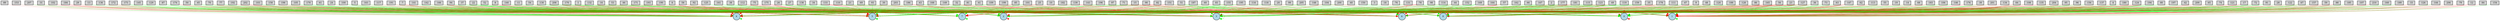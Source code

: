 digraph {
	node [fontsize=9 height=0.2 shape=circle width=0.2]
	-1 [fillcolor=lightgray shape=box style=filled]
	-2 [fillcolor=lightgray shape=box style=filled]
	-3 [fillcolor=lightgray shape=box style=filled]
	-4 [fillcolor=lightgray shape=box style=filled]
	-5 [fillcolor=lightgray shape=box style=filled]
	-6 [fillcolor=lightgray shape=box style=filled]
	-7 [fillcolor=lightgray shape=box style=filled]
	-8 [fillcolor=lightgray shape=box style=filled]
	-9 [fillcolor=lightgray shape=box style=filled]
	-10 [fillcolor=lightgray shape=box style=filled]
	-11 [fillcolor=lightgray shape=box style=filled]
	-12 [fillcolor=lightgray shape=box style=filled]
	-13 [fillcolor=lightgray shape=box style=filled]
	-14 [fillcolor=lightgray shape=box style=filled]
	-15 [fillcolor=lightgray shape=box style=filled]
	-16 [fillcolor=lightgray shape=box style=filled]
	-17 [fillcolor=lightgray shape=box style=filled]
	-18 [fillcolor=lightgray shape=box style=filled]
	-19 [fillcolor=lightgray shape=box style=filled]
	-20 [fillcolor=lightgray shape=box style=filled]
	-21 [fillcolor=lightgray shape=box style=filled]
	-22 [fillcolor=lightgray shape=box style=filled]
	-23 [fillcolor=lightgray shape=box style=filled]
	-24 [fillcolor=lightgray shape=box style=filled]
	-25 [fillcolor=lightgray shape=box style=filled]
	-26 [fillcolor=lightgray shape=box style=filled]
	-27 [fillcolor=lightgray shape=box style=filled]
	-28 [fillcolor=lightgray shape=box style=filled]
	-29 [fillcolor=lightgray shape=box style=filled]
	-30 [fillcolor=lightgray shape=box style=filled]
	-31 [fillcolor=lightgray shape=box style=filled]
	-32 [fillcolor=lightgray shape=box style=filled]
	-33 [fillcolor=lightgray shape=box style=filled]
	-34 [fillcolor=lightgray shape=box style=filled]
	-35 [fillcolor=lightgray shape=box style=filled]
	-36 [fillcolor=lightgray shape=box style=filled]
	-37 [fillcolor=lightgray shape=box style=filled]
	-38 [fillcolor=lightgray shape=box style=filled]
	-39 [fillcolor=lightgray shape=box style=filled]
	-40 [fillcolor=lightgray shape=box style=filled]
	-41 [fillcolor=lightgray shape=box style=filled]
	-42 [fillcolor=lightgray shape=box style=filled]
	-43 [fillcolor=lightgray shape=box style=filled]
	-44 [fillcolor=lightgray shape=box style=filled]
	-45 [fillcolor=lightgray shape=box style=filled]
	-46 [fillcolor=lightgray shape=box style=filled]
	-47 [fillcolor=lightgray shape=box style=filled]
	-48 [fillcolor=lightgray shape=box style=filled]
	-49 [fillcolor=lightgray shape=box style=filled]
	-50 [fillcolor=lightgray shape=box style=filled]
	-51 [fillcolor=lightgray shape=box style=filled]
	-52 [fillcolor=lightgray shape=box style=filled]
	-53 [fillcolor=lightgray shape=box style=filled]
	-54 [fillcolor=lightgray shape=box style=filled]
	-55 [fillcolor=lightgray shape=box style=filled]
	-56 [fillcolor=lightgray shape=box style=filled]
	-57 [fillcolor=lightgray shape=box style=filled]
	-58 [fillcolor=lightgray shape=box style=filled]
	-59 [fillcolor=lightgray shape=box style=filled]
	-60 [fillcolor=lightgray shape=box style=filled]
	-61 [fillcolor=lightgray shape=box style=filled]
	-62 [fillcolor=lightgray shape=box style=filled]
	-63 [fillcolor=lightgray shape=box style=filled]
	-64 [fillcolor=lightgray shape=box style=filled]
	-65 [fillcolor=lightgray shape=box style=filled]
	-66 [fillcolor=lightgray shape=box style=filled]
	-67 [fillcolor=lightgray shape=box style=filled]
	-68 [fillcolor=lightgray shape=box style=filled]
	-69 [fillcolor=lightgray shape=box style=filled]
	-70 [fillcolor=lightgray shape=box style=filled]
	-71 [fillcolor=lightgray shape=box style=filled]
	-72 [fillcolor=lightgray shape=box style=filled]
	-73 [fillcolor=lightgray shape=box style=filled]
	-74 [fillcolor=lightgray shape=box style=filled]
	-75 [fillcolor=lightgray shape=box style=filled]
	-76 [fillcolor=lightgray shape=box style=filled]
	-77 [fillcolor=lightgray shape=box style=filled]
	-78 [fillcolor=lightgray shape=box style=filled]
	-79 [fillcolor=lightgray shape=box style=filled]
	-80 [fillcolor=lightgray shape=box style=filled]
	-81 [fillcolor=lightgray shape=box style=filled]
	-82 [fillcolor=lightgray shape=box style=filled]
	-83 [fillcolor=lightgray shape=box style=filled]
	-84 [fillcolor=lightgray shape=box style=filled]
	-85 [fillcolor=lightgray shape=box style=filled]
	-86 [fillcolor=lightgray shape=box style=filled]
	-87 [fillcolor=lightgray shape=box style=filled]
	-88 [fillcolor=lightgray shape=box style=filled]
	-89 [fillcolor=lightgray shape=box style=filled]
	-90 [fillcolor=lightgray shape=box style=filled]
	-91 [fillcolor=lightgray shape=box style=filled]
	-92 [fillcolor=lightgray shape=box style=filled]
	-93 [fillcolor=lightgray shape=box style=filled]
	-94 [fillcolor=lightgray shape=box style=filled]
	-95 [fillcolor=lightgray shape=box style=filled]
	-96 [fillcolor=lightgray shape=box style=filled]
	-97 [fillcolor=lightgray shape=box style=filled]
	-98 [fillcolor=lightgray shape=box style=filled]
	-99 [fillcolor=lightgray shape=box style=filled]
	-100 [fillcolor=lightgray shape=box style=filled]
	-101 [fillcolor=lightgray shape=box style=filled]
	-102 [fillcolor=lightgray shape=box style=filled]
	-103 [fillcolor=lightgray shape=box style=filled]
	-104 [fillcolor=lightgray shape=box style=filled]
	-105 [fillcolor=lightgray shape=box style=filled]
	-106 [fillcolor=lightgray shape=box style=filled]
	-107 [fillcolor=lightgray shape=box style=filled]
	-108 [fillcolor=lightgray shape=box style=filled]
	-109 [fillcolor=lightgray shape=box style=filled]
	-110 [fillcolor=lightgray shape=box style=filled]
	-111 [fillcolor=lightgray shape=box style=filled]
	-112 [fillcolor=lightgray shape=box style=filled]
	-113 [fillcolor=lightgray shape=box style=filled]
	-114 [fillcolor=lightgray shape=box style=filled]
	-115 [fillcolor=lightgray shape=box style=filled]
	-116 [fillcolor=lightgray shape=box style=filled]
	-117 [fillcolor=lightgray shape=box style=filled]
	-118 [fillcolor=lightgray shape=box style=filled]
	-119 [fillcolor=lightgray shape=box style=filled]
	-120 [fillcolor=lightgray shape=box style=filled]
	-121 [fillcolor=lightgray shape=box style=filled]
	-122 [fillcolor=lightgray shape=box style=filled]
	-123 [fillcolor=lightgray shape=box style=filled]
	-124 [fillcolor=lightgray shape=box style=filled]
	-125 [fillcolor=lightgray shape=box style=filled]
	-126 [fillcolor=lightgray shape=box style=filled]
	-127 [fillcolor=lightgray shape=box style=filled]
	-128 [fillcolor=lightgray shape=box style=filled]
	-129 [fillcolor=lightgray shape=box style=filled]
	-130 [fillcolor=lightgray shape=box style=filled]
	-131 [fillcolor=lightgray shape=box style=filled]
	-132 [fillcolor=lightgray shape=box style=filled]
	-133 [fillcolor=lightgray shape=box style=filled]
	-134 [fillcolor=lightgray shape=box style=filled]
	-135 [fillcolor=lightgray shape=box style=filled]
	-136 [fillcolor=lightgray shape=box style=filled]
	-137 [fillcolor=lightgray shape=box style=filled]
	-138 [fillcolor=lightgray shape=box style=filled]
	-139 [fillcolor=lightgray shape=box style=filled]
	-140 [fillcolor=lightgray shape=box style=filled]
	-141 [fillcolor=lightgray shape=box style=filled]
	-142 [fillcolor=lightgray shape=box style=filled]
	-143 [fillcolor=lightgray shape=box style=filled]
	-144 [fillcolor=lightgray shape=box style=filled]
	-145 [fillcolor=lightgray shape=box style=filled]
	-146 [fillcolor=lightgray shape=box style=filled]
	-147 [fillcolor=lightgray shape=box style=filled]
	-148 [fillcolor=lightgray shape=box style=filled]
	-149 [fillcolor=lightgray shape=box style=filled]
	-150 [fillcolor=lightgray shape=box style=filled]
	-151 [fillcolor=lightgray shape=box style=filled]
	-152 [fillcolor=lightgray shape=box style=filled]
	-153 [fillcolor=lightgray shape=box style=filled]
	-154 [fillcolor=lightgray shape=box style=filled]
	-155 [fillcolor=lightgray shape=box style=filled]
	-156 [fillcolor=lightgray shape=box style=filled]
	-157 [fillcolor=lightgray shape=box style=filled]
	-158 [fillcolor=lightgray shape=box style=filled]
	-159 [fillcolor=lightgray shape=box style=filled]
	-160 [fillcolor=lightgray shape=box style=filled]
	-161 [fillcolor=lightgray shape=box style=filled]
	-162 [fillcolor=lightgray shape=box style=filled]
	-163 [fillcolor=lightgray shape=box style=filled]
	-164 [fillcolor=lightgray shape=box style=filled]
	-165 [fillcolor=lightgray shape=box style=filled]
	-166 [fillcolor=lightgray shape=box style=filled]
	-167 [fillcolor=lightgray shape=box style=filled]
	-168 [fillcolor=lightgray shape=box style=filled]
	-169 [fillcolor=lightgray shape=box style=filled]
	-170 [fillcolor=lightgray shape=box style=filled]
	-171 [fillcolor=lightgray shape=box style=filled]
	-172 [fillcolor=lightgray shape=box style=filled]
	-173 [fillcolor=lightgray shape=box style=filled]
	-174 [fillcolor=lightgray shape=box style=filled]
	-175 [fillcolor=lightgray shape=box style=filled]
	-176 [fillcolor=lightgray shape=box style=filled]
	-177 [fillcolor=lightgray shape=box style=filled]
	-178 [fillcolor=lightgray shape=box style=filled]
	-179 [fillcolor=lightgray shape=box style=filled]
	-180 [fillcolor=lightgray shape=box style=filled]
	-181 [fillcolor=lightgray shape=box style=filled]
	-182 [fillcolor=lightgray shape=box style=filled]
	-183 [fillcolor=lightgray shape=box style=filled]
	-184 [fillcolor=lightgray shape=box style=filled]
	-185 [fillcolor=lightgray shape=box style=filled]
	-186 [fillcolor=lightgray shape=box style=filled]
	-187 [fillcolor=lightgray shape=box style=filled]
	-188 [fillcolor=lightgray shape=box style=filled]
	-189 [fillcolor=lightgray shape=box style=filled]
	-190 [fillcolor=lightgray shape=box style=filled]
	-191 [fillcolor=lightgray shape=box style=filled]
	-192 [fillcolor=lightgray shape=box style=filled]
	-193 [fillcolor=lightgray shape=box style=filled]
	-194 [fillcolor=lightgray shape=box style=filled]
	-195 [fillcolor=lightgray shape=box style=filled]
	-196 [fillcolor=lightgray shape=box style=filled]
	-197 [fillcolor=lightgray shape=box style=filled]
	-198 [fillcolor=lightgray shape=box style=filled]
	-199 [fillcolor=lightgray shape=box style=filled]
	-200 [fillcolor=lightgray shape=box style=filled]
	-201 [fillcolor=lightgray shape=box style=filled]
	-202 [fillcolor=lightgray shape=box style=filled]
	-203 [fillcolor=lightgray shape=box style=filled]
	-204 [fillcolor=lightgray shape=box style=filled]
	-205 [fillcolor=lightgray shape=box style=filled]
	-206 [fillcolor=lightgray shape=box style=filled]
	-207 [fillcolor=lightgray shape=box style=filled]
	-208 [fillcolor=lightgray shape=box style=filled]
	-209 [fillcolor=lightgray shape=box style=filled]
	-210 [fillcolor=lightgray shape=box style=filled]
	0 [fillcolor=lightblue style=filled]
	1 [fillcolor=lightblue style=filled]
	2 [fillcolor=lightblue style=filled]
	3 [fillcolor=lightblue style=filled]
	4 [fillcolor=lightblue style=filled]
	5 [fillcolor=lightblue style=filled]
	6 [fillcolor=lightblue style=filled]
	7 [fillcolor=lightblue style=filled]
	8 [fillcolor=lightblue style=filled]
	-99 -> 0 [color=green penwidth=0.278985819206703 style=solid]
	-34 -> 4 [color=green penwidth=0.4643292452403578 style=solid]
	-108 -> 0 [color=red penwidth=0.40564834760394497 style=solid]
	-46 -> 7 [color=green penwidth=0.4326545624469439 style=solid]
	-104 -> 2 [color=green penwidth=0.24560309487419194 style=solid]
	-105 -> 4 [color=red penwidth=0.29286249558557087 style=solid]
	-195 -> 8 [color=green penwidth=0.2051513659221037 style=solid]
	-82 -> 8 [color=red penwidth=0.10945923235142499 style=solid]
	-112 -> 7 [color=red penwidth=0.23032975059614041 style=solid]
	-127 -> 6 [color=green penwidth=0.314564063186074 style=solid]
	-125 -> 6 [color=green penwidth=0.3786428789906606 style=solid]
	-92 -> 4 [color=red penwidth=0.3071099104318008 style=solid]
	2 -> 2 [color=red penwidth=0.19247608701598165 style=solid]
	-196 -> 2 [color=red penwidth=0.36704843660804776 style=solid]
	-20 -> 7 [color=red penwidth=0.3054941644154572 style=solid]
	-88 -> 6 [color=red penwidth=0.2728139776500632 style=solid]
	-120 -> 8 [color=green penwidth=0.3749551322089937 style=solid]
	-77 -> 4 [color=green penwidth=0.44341603330113044 style=solid]
	-52 -> 5 [color=red penwidth=0.17544461088559715 style=solid]
	-77 -> 7 [color=red penwidth=0.10700288471669192 style=solid]
	-64 -> 1 [color=red penwidth=0.5488990265337836 style=solid]
	-13 -> 7 [color=green penwidth=0.12351127027735032 style=solid]
	-121 -> 8 [color=red penwidth=0.4208876008560978 style=solid]
	-51 -> 8 [color=green penwidth=0.48937368347669297 style=solid]
	-142 -> 2 [color=green penwidth=0.4477467573504652 style=solid]
	-160 -> 7 [color=green penwidth=0.31097641313933444 style=solid]
	-151 -> 0 [color=green penwidth=0.23437954854423482 style=solid]
	-183 -> 8 [color=green penwidth=0.14360787578774536 style=solid]
	-37 -> 6 [color=green penwidth=0.4975762365780405 style=solid]
	-108 -> 2 [color=green penwidth=0.23943813892994012 style=solid]
	-107 -> 5 [color=red penwidth=0.23512183043028867 style=solid]
	-201 -> 3 [color=green penwidth=0.3846572277570439 style=solid]
	-191 -> 0 [color=red penwidth=0.3119401285118506 style=solid]
	-57 -> 8 [color=green penwidth=0.11419953938196017 style=solid]
	-62 -> 6 [color=green penwidth=0.19670487735231393 style=solid]
	-123 -> 3 [color=green penwidth=0.15857236278181414 style=solid]
	-188 -> 4 [color=green penwidth=0.37855257848827006 style=solid]
	-58 -> 0 [color=green penwidth=0.12085892683033178 style=solid]
	-159 -> 6 [color=green penwidth=0.3403717877270219 style=solid]
	-4 -> 0 [color=red penwidth=0.20187027267354546 style=solid]
	-164 -> 0 [color=green penwidth=0.34780189500819186 style=solid]
	-208 -> 1 [color=red penwidth=0.3126326849918653 style=solid]
	-54 -> 3 [color=green penwidth=0.16105405869631678 style=solid]
	-174 -> 5 [color=red penwidth=0.36420379496106714 style=solid]
	-31 -> 5 [color=red penwidth=0.14763717361188927 style=solid]
	-99 -> 2 [color=green penwidth=0.17273006485609654 style=solid]
	-185 -> 3 [color=green penwidth=0.3972999589381677 style=solid]
	-129 -> 4 [color=green penwidth=0.21126064198786149 style=solid]
	-209 -> 1 [color=red penwidth=0.440019513060549 style=solid]
	-57 -> 1 [color=green penwidth=0.30053869111856835 style=solid]
	-198 -> 0 [color=red penwidth=0.35559684755949705 style=solid]
	-192 -> 4 [color=green penwidth=0.23972085018011777 style=solid]
	-131 -> 1 [color=red penwidth=0.4398350229855248 style=solid]
	-204 -> 4 [color=red penwidth=0.5898020475359673 style=solid]
	-138 -> 5 [color=green penwidth=0.2485958822793843 style=solid]
	-203 -> 5 [color=green penwidth=0.1332555157885576 style=solid]
	-109 -> 3 [color=red penwidth=0.10116097953257552 style=solid]
	-43 -> 1 [color=green penwidth=0.3445754826742625 style=solid]
	-200 -> 4 [color=red penwidth=0.1393278362556518 style=solid]
	-139 -> 3 [color=red penwidth=0.25654748531908933 style=solid]
	-171 -> 5 [color=green penwidth=0.3173098023050981 style=solid]
	-206 -> 0 [color=green penwidth=0.11696958922070713 style=solid]
	-118 -> 7 [color=green penwidth=0.26151852577153556 style=solid]
	-34 -> 1 [color=green penwidth=0.24509743981994003 style=solid]
	-56 -> 7 [color=red penwidth=0.3289221397674431 style=solid]
	-107 -> 0 [color=green penwidth=0.35150619983392084 style=solid]
	-157 -> 4 [color=green penwidth=0.368817274014545 style=solid]
	-181 -> 0 [color=green penwidth=0.11579285059523017 style=solid]
	-36 -> 6 [color=red penwidth=0.27360087007336353 style=solid]
	-195 -> 0 [color=red penwidth=0.11769785458719972 style=solid]
	-96 -> 1 [color=green penwidth=0.19555188706951115 style=solid]
	-20 -> 3 [color=green penwidth=0.12848785932054568 style=solid]
	-113 -> 2 [color=green penwidth=0.11869735581883356 style=solid]
	-54 -> 7 [color=red penwidth=0.2776390687121182 style=solid]
	-174 -> 4 [color=green penwidth=0.3069860848170578 style=solid]
	-121 -> 1 [color=green penwidth=0.33640576458963617 style=solid]
	-94 -> 8 [color=green penwidth=0.6419223125397278 style=solid]
	-199 -> 6 [color=green penwidth=0.24743281886705865 style=solid]
	-47 -> 4 [color=green penwidth=0.3024585931620174 style=solid]
	-112 -> 6 [color=green penwidth=0.3295552794046409 style=solid]
	-21 -> 5 [color=red penwidth=0.30060757394041193 style=solid]
	-80 -> 3 [color=green penwidth=0.3744276207294468 style=solid]
	-12 -> 0 [color=red penwidth=0.3246467689399568 style=solid]
	-25 -> 5 [color=red penwidth=0.5682589213969615 style=solid]
	-50 -> 1 [color=red penwidth=0.14157351681990904 style=solid]
	-111 -> 0 [color=green penwidth=0.5460848371691875 style=solid]
	-105 -> 5 [color=red penwidth=0.145524416558955 style=solid]
	-49 -> 2 [color=red penwidth=0.24522108759823502 style=solid]
	-210 -> 0 [color=green penwidth=0.3298929918088208 style=solid]
	-41 -> 7 [color=green penwidth=0.4084461889367754 style=solid]
	-14 -> 2 [color=green penwidth=0.14814907963142526 style=solid]
	-173 -> 7 [color=green penwidth=0.13496614812637264 style=solid]
	-8 -> 5 [color=red penwidth=0.13144787852005438 style=solid]
	-59 -> 0 [color=green penwidth=0.3354508659458718 style=solid]
	-86 -> 0 [color=red penwidth=0.15903614738588123 style=solid]
	-169 -> 8 [color=green penwidth=0.40824505158196556 style=solid]
	-193 -> 5 [color=green penwidth=0.10724683858609661 style=solid]
	-98 -> 8 [color=red penwidth=0.26065196958887715 style=solid]
	3 -> 3 [color=green penwidth=0.6874696934702559 style=solid]
	-2 -> 8 [color=red penwidth=0.14931583124846098 style=solid]
	-151 -> 2 [color=red penwidth=0.139602322653238 style=solid]
	-6 -> 2 [color=red penwidth=0.18254939288111208 style=solid]
	-21 -> 6 [color=green penwidth=0.3439391302984237 style=solid]
	-60 -> 6 [color=green penwidth=0.21770563980563223 style=solid]
	-35 -> 2 [color=green penwidth=0.4104435298969139 style=solid]
	-51 -> 7 [color=green penwidth=0.2352277709007659 style=solid]
	-93 -> 8 [color=green penwidth=0.13216083623844357 style=solid]
	-186 -> 3 [color=red penwidth=0.6292487659997886 style=solid]
	-50 -> 2 [color=green penwidth=0.258196004146274 style=solid]
	-77 -> 5 [color=green penwidth=0.2298102395451917 style=solid]
	-164 -> 7 [color=green penwidth=0.10480471030833155 style=solid]
	-148 -> 1 [color=green penwidth=0.24585829360666894 style=solid]
	-87 -> 5 [color=green penwidth=0.2736752508622158 style=solid]
	-135 -> 8 [color=red penwidth=0.3627608244511029 style=solid]
	-38 -> 4 [color=green penwidth=0.2527643317152542 style=solid]
	-185 -> 1 [color=red penwidth=0.27750439619329226 style=solid]
	-68 -> 8 [color=red penwidth=0.17721552740763524 style=solid]
	-87 -> 0 [color=green penwidth=0.42762313481749215 style=solid]
	-190 -> 6 [color=red penwidth=0.3635161991683984 style=solid]
	-97 -> 6 [color=green penwidth=0.27498244324532384 style=solid]
	-187 -> 2 [color=green penwidth=0.2531467805802834 style=solid]
	-104 -> 3 [color=red penwidth=0.4963926278007581 style=solid]
	-204 -> 0 [color=green penwidth=0.29846975855362257 style=solid]
	-96 -> 2 [color=red penwidth=0.3999296918474857 style=solid]
	-146 -> 3 [color=green penwidth=0.5561423546576685 style=solid]
	-175 -> 5 [color=red penwidth=0.5980768785415616 style=solid]
	-186 -> 0 [color=red penwidth=0.2316206983794518 style=solid]
	-180 -> 0 [color=green penwidth=0.349658578475352 style=solid]
	-133 -> 1 [color=red penwidth=0.34556831339192545 style=solid]
	-21 -> 2 [color=red penwidth=0.1042884928063771 style=solid]
	-78 -> 7 [color=red penwidth=0.7355078599393928 style=solid]
	-55 -> 3 [color=green penwidth=0.18533915564870074 style=solid]
	-41 -> 6 [color=green penwidth=0.44941870401685646 style=solid]
	-165 -> 8 [color=red penwidth=0.2511920037520773 style=solid]
	-119 -> 3 [color=green penwidth=0.41143384373067227 style=solid]
	-23 -> 8 [color=green penwidth=0.29961961263426096 style=solid]
	-127 -> 7 [color=red penwidth=0.10243440442965288 style=solid]
	-178 -> 3 [color=red penwidth=0.218201737854038 style=solid]
	-40 -> 1 [color=green penwidth=0.1623950520548737 style=solid]
	-15 -> 5 [color=red penwidth=0.19401917901014448 style=solid]
	-65 -> 5 [color=red penwidth=0.13283201461281616 style=solid]
	-109 -> 2 [color=green penwidth=0.18505488115271768 style=solid]
	-6 -> 8 [color=red penwidth=0.20972538267063282 style=solid]
	-81 -> 3 [color=green penwidth=0.11467244469530095 style=solid]
	-122 -> 8 [color=red penwidth=0.20718356882031058 style=solid]
	-36 -> 7 [color=red penwidth=0.12532972335740092 style=solid]
	-123 -> 5 [color=red penwidth=0.2253579680116033 style=solid]
	-53 -> 4 [color=red penwidth=0.14499240636626365 style=solid]
	-196 -> 3 [color=green penwidth=0.20647311231295346 style=solid]
	-42 -> 0 [color=green penwidth=0.34406037166953884 style=solid]
	-78 -> 6 [color=red penwidth=0.16147914542651076 style=solid]
	-109 -> 8 [color=red penwidth=0.17221352637932758 style=solid]
	-49 -> 0 [color=green penwidth=0.15845743986067573 style=solid]
	-92 -> 1 [color=green penwidth=0.2368709650844215 style=solid]
	-32 -> 8 [color=green penwidth=0.11379301567863319 style=solid]
	-59 -> 4 [color=red penwidth=0.3781054965466125 style=solid]
	-182 -> 1 [color=red penwidth=0.15681389322147268 style=solid]
	-38 -> 2 [color=red penwidth=0.1145485663750293 style=solid]
	-15 -> 4 [color=green penwidth=0.269124755901354 style=solid]
	-142 -> 8 [color=red penwidth=0.19103859109562876 style=solid]
	-47 -> 6 [color=green penwidth=0.23326264641419595 style=solid]
	-110 -> 2 [color=green penwidth=0.4095864858264707 style=solid]
	-85 -> 2 [color=red penwidth=0.27432265016724744 style=solid]
	-75 -> 3 [color=red penwidth=0.2413922182234685 style=solid]
	-138 -> 8 [color=green penwidth=0.26425181975091494 style=solid]
	-127 -> 3 [color=red penwidth=0.6526035399883919 style=solid]
	-149 -> 3 [color=green penwidth=0.22396300724518586 style=solid]
	-42 -> 8 [color=green penwidth=0.12395142855083997 style=solid]
	-166 -> 7 [color=red penwidth=0.5218322428602984 style=solid]
	-72 -> 0 [color=green penwidth=0.3464486787830672 style=solid]
	-58 -> 7 [color=green penwidth=0.16082032204522645 style=solid]
	-124 -> 7 [color=red penwidth=0.34892337549858793 style=solid]
	-113 -> 1 [color=red penwidth=0.32641764619417457 style=solid]
	-84 -> 1 [color=red penwidth=0.15284206033871944 style=solid]
	-65 -> 8 [color=green penwidth=0.11335283139487146 style=solid]
	-141 -> 3 [color=green penwidth=0.2866812087463728 style=solid]
	-194 -> 8 [color=green penwidth=0.460868604466131 style=solid]
	-193 -> 7 [color=green penwidth=0.18117275339313532 style=solid]
	-172 -> 0 [color=green penwidth=0.34244171649558086 style=solid]
	-161 -> 7 [color=green penwidth=0.23560273966685766 style=solid]
	-37 -> 4 [color=red penwidth=0.17028139359453426 style=solid]
	-93 -> 5 [color=green penwidth=0.5100711098133083 style=solid]
	-68 -> 5 [color=green penwidth=0.25608620773831753 style=solid]
	-168 -> 4 [color=green penwidth=0.35983491145399227 style=solid]
	-144 -> 0 [color=green penwidth=0.5365044803440722 style=solid]
	-108 -> 6 [color=red penwidth=0.458354230798519 style=solid]
	-127 -> 5 [color=red penwidth=0.40034056870284995 style=solid]
	-169 -> 3 [color=green penwidth=0.6017649909774923 style=solid]
	-147 -> 6 [color=red penwidth=0.5293739484064593 style=solid]
	-130 -> 0 [color=red penwidth=0.5017074324260254 style=solid]
	-74 -> 7 [color=red penwidth=0.14208329780678502 style=solid]
	-99 -> 6 [color=green penwidth=0.4826172628012245 style=solid]
	-194 -> 0 [color=red penwidth=0.34996875298173774 style=solid]
	-16 -> 5 [color=red penwidth=0.13168614359194447 style=solid]
	-158 -> 5 [color=red penwidth=0.4781768264044698 style=solid]
	-73 -> 3 [color=red penwidth=0.17518490311021795 style=solid]
	-112 -> 2 [color=red penwidth=0.3861810505776143 style=solid]
	-110 -> 6 [color=green penwidth=0.1636886124014631 style=solid]
	4 -> 4 [color=green penwidth=0.17864539603448704 style=solid]
	-177 -> 2 [color=green penwidth=0.49735594774885206 style=solid]
	-172 -> 4 [color=green penwidth=0.13007359210919886 style=solid]
	-31 -> 6 [color=red penwidth=0.11504417449490913 style=solid]
	-49 -> 8 [color=red penwidth=0.37784306146077107 style=solid]
	-9 -> 4 [color=green penwidth=0.15388679015700346 style=solid]
	-137 -> 8 [color=green penwidth=0.16919236886190014 style=solid]
	-67 -> 1 [color=green penwidth=0.4435802160727931 style=solid]
	-37 -> 5 [color=green penwidth=0.28189016822777135 style=solid]
	-8 -> 8 [color=red penwidth=0.26750877190466055 style=solid]
	-193 -> 6 [color=red penwidth=0.197263167411337 style=solid]
	-170 -> 7 [color=green penwidth=0.1374760465099285 style=solid]
	-86 -> 7 [color=green penwidth=0.1793295643024458 style=solid]
	-87 -> 7 [color=green penwidth=0.10419503229661423 style=solid]
	-70 -> 3 [color=red penwidth=0.39411159979365096 style=solid]
	-2 -> 2 [color=green penwidth=0.1394859725569747 style=solid]
	-26 -> 2 [color=red penwidth=0.19997046240893668 style=solid]
	-203 -> 3 [color=green penwidth=0.2096509414537419 style=solid]
	-167 -> 8 [color=green penwidth=0.26271286575044406 style=solid]
	-5 -> 6 [color=red penwidth=0.21306664295132907 style=solid]
	-158 -> 7 [color=green penwidth=0.2542579451646342 style=solid]
	-199 -> 1 [color=red penwidth=0.15820977470203185 style=solid]
	-180 -> 2 [color=green penwidth=0.18019513803318332 style=solid]
	-94 -> 4 [color=green penwidth=0.253107025336315 style=solid]
	-205 -> 3 [color=green penwidth=0.5390781427664076 style=solid]
	-163 -> 2 [color=green penwidth=0.13284037915639915 style=solid]
	-71 -> 4 [color=green penwidth=0.25453856202701053 style=solid]
	-11 -> 5 [color=green penwidth=0.16113447954486543 style=solid]
	-151 -> 8 [color=red penwidth=0.32274459768542096 style=solid]
	-108 -> 3 [color=green penwidth=0.2630668872300898 style=solid]
	-198 -> 2 [color=green penwidth=0.2841894449073966 style=solid]
	-177 -> 3 [color=red penwidth=0.3532590136757784 style=solid]
	-114 -> 5 [color=red penwidth=0.2611234356184041 style=solid]
	-1 -> 2 [color=green penwidth=0.2991167018283437 style=solid]
	-169 -> 6 [color=green penwidth=0.20739765307190877 style=solid]
	-178 -> 6 [color=red penwidth=0.4228911006762782 style=solid]
	-156 -> 2 [color=green penwidth=0.38183974183538216 style=solid]
	-116 -> 0 [color=green penwidth=0.3483211581059651 style=solid]
	-25 -> 0 [color=red penwidth=0.11136966928388067 style=solid]
	-49 -> 3 [color=green penwidth=0.4635430506248467 style=solid]
	-148 -> 8 [color=green penwidth=0.29141932813205307 style=solid]
	-16 -> 0 [color=green penwidth=0.15040481538701855 style=solid]
	-193 -> 8 [color=red penwidth=0.19336463577989854 style=solid]
	-8 -> 4 [color=red penwidth=0.2748544212478968 style=solid]
	-127 -> 1 [color=green penwidth=0.1898268803278979 style=solid]
	-15 -> 8 [color=green penwidth=0.20482378004606822 style=solid]
	-33 -> 1 [color=green penwidth=0.20934678472556678 style=solid]
	-158 -> 0 [color=green penwidth=0.2139890884304866 style=solid]
	-136 -> 4 [color=green penwidth=0.12781688625586093 style=solid]
	-71 -> 0 [color=red penwidth=0.5126214980024604 style=solid]
	-131 -> 3 [color=green penwidth=0.3946786579583509 style=solid]
	-82 -> 5 [color=red penwidth=0.2762932174451062 style=solid]
	-23 -> 7 [color=green penwidth=0.22705418327810808 style=solid]
	-35 -> 5 [color=green penwidth=0.17943340968302274 style=solid]
	-196 -> 8 [color=green penwidth=0.11146216969832232 style=solid]
	-62 -> 5 [color=green penwidth=0.24378942607977358 style=solid]
	-103 -> 7 [color=green penwidth=0.6460883216301009 style=solid]
	1 -> 1 [color=green penwidth=0.20763550828916044 style=solid]
	-185 -> 0 [color=red penwidth=0.18526050100807345 style=solid]
	-23 -> 0 [color=green penwidth=0.24210997284538308 style=solid]
	-72 -> 3 [color=green penwidth=0.16941758686505548 style=solid]
	-174 -> 0 [color=red penwidth=0.2545289746956728 style=solid]
	-170 -> 2 [color=green penwidth=0.30998100793558897 style=solid]
	-100 -> 6 [color=green penwidth=0.18909270768470066 style=solid]
	-166 -> 2 [color=red penwidth=0.30415704776766384 style=solid]
	-187 -> 6 [color=green penwidth=0.13267901875507743 style=solid]
	-91 -> 1 [color=green penwidth=0.14641969059095708 style=solid]
	-36 -> 3 [color=red penwidth=0.1426061123953984 style=solid]
	-155 -> 4 [color=green penwidth=0.4601775898176278 style=solid]
	-80 -> 0 [color=red penwidth=0.11194737161844377 style=solid]
	-181 -> 7 [color=red penwidth=0.23653672276593707 style=solid]
	-86 -> 8 [color=green penwidth=0.17208779168034782 style=solid]
	-32 -> 4 [color=red penwidth=0.12132958824154493 style=solid]
	-141 -> 8 [color=green penwidth=0.30977839572337884 style=solid]
	-8 -> 0 [color=red penwidth=0.22324080075644973 style=solid]
	-140 -> 2 [color=green penwidth=0.3864181262121247 style=solid]
	-99 -> 7 [color=red penwidth=0.41422403086856874 style=solid]
	-10 -> 2 [color=red penwidth=0.1517726130956031 style=solid]
	-66 -> 4 [color=red penwidth=0.4792570925557412 style=solid]
	-194 -> 1 [color=red penwidth=0.2171893060060503 style=solid]
	-3 -> 4 [color=green penwidth=0.19335286509926256 style=solid]
	-120 -> 0 [color=green penwidth=0.26137093414398926 style=solid]
	-91 -> 8 [color=green penwidth=0.3072149409018573 style=solid]
	-184 -> 0 [color=red penwidth=0.133231622444276 style=solid]
	-42 -> 3 [color=green penwidth=0.19463794104374454 style=solid]
	-104 -> 4 [color=red penwidth=0.19709289128102694 style=solid]
	-54 -> 4 [color=green penwidth=0.38408600431301343 style=solid]
	-73 -> 7 [color=green penwidth=0.10763773047900178 style=solid]
	-36 -> 1 [color=red penwidth=0.23438699401204707 style=solid]
	-92 -> 2 [color=red penwidth=0.2052110289512357 style=solid]
	-182 -> 4 [color=red penwidth=0.13199883086724987 style=solid]
	-22 -> 5 [color=green penwidth=0.11409860316918774 style=solid]
	-39 -> 7 [color=red penwidth=0.3100379866180305 style=solid]
	-4 -> 6 [color=green penwidth=0.20706892868188687 style=solid]
	-123 -> 6 [color=red penwidth=0.3036177612018203 style=solid]
	-199 -> 2 [color=green penwidth=0.2940978302123173 style=solid]
	-85 -> 7 [color=red penwidth=0.49065695035261025 style=solid]
	-15 -> 3 [color=red penwidth=0.1123591008557493 style=solid]
	-27 -> 8 [color=red penwidth=0.3694866556479339 style=solid]
	-192 -> 1 [color=green penwidth=0.30743671375910925 style=solid]
	-146 -> 0 [color=red penwidth=0.4087665910441842 style=solid]
	-22 -> 6 [color=red penwidth=0.10851263630628359 style=solid]
	-156 -> 1 [color=red penwidth=0.2976793665474011 style=solid]
	-200 -> 2 [color=green penwidth=0.1506089678985875 style=solid]
	-41 -> 2 [color=green penwidth=0.2980994455727549 style=solid]
	-181 -> 5 [color=green penwidth=0.34055609025969535 style=solid]
	-85 -> 4 [color=green penwidth=0.19842171203575215 style=solid]
	-85 -> 8 [color=green penwidth=0.203726365145999 style=solid]
	-34 -> 2 [color=green penwidth=0.16045358254533576 style=solid]
	-152 -> 8 [color=red penwidth=0.1183479961174337 style=solid]
	-123 -> 8 [color=green penwidth=0.23835120795173886 style=solid]
	-178 -> 2 [color=red penwidth=0.21278332443526754 style=solid]
	-208 -> 6 [color=red penwidth=0.23777028450569437 style=solid]
	-180 -> 8 [color=green penwidth=0.2575855608960621 style=solid]
	-37 -> 8 [color=green penwidth=0.3748210157690508 style=solid]
	-134 -> 6 [color=red penwidth=0.20164599091548402 style=solid]
	-55 -> 6 [color=green penwidth=0.2261244167161492 style=solid]
	-110 -> 0 [color=red penwidth=0.2745451949515376 style=solid]
	-90 -> 5 [color=red penwidth=0.241670646558059 style=solid]
	-83 -> 3 [color=green penwidth=0.17113891859229793 style=solid]
	-177 -> 5 [color=green penwidth=0.29211742004164587 style=solid]
	-5 -> 4 [color=green penwidth=0.29889018934586775 style=solid]
	-75 -> 4 [color=red penwidth=0.3367694920171209 style=solid]
	-188 -> 6 [color=green penwidth=0.19970530117102248 style=solid]
	-33 -> 3 [color=red penwidth=0.4379219345838352 style=solid]
	-207 -> 4 [color=green penwidth=0.28228098300476556 style=solid]
	-32 -> 0 [color=red penwidth=0.35936797892803884 style=solid]
	-128 -> 1 [color=red penwidth=0.1366856558447082 style=solid]
	-46 -> 3 [color=red penwidth=0.23225059395503644 style=solid]
	-57 -> 2 [color=red penwidth=0.41362645616426796 style=solid]
	-139 -> 6 [color=red penwidth=0.1521361685016519 style=solid]
	-21 -> 8 [color=green penwidth=0.4232262859501025 style=solid]
	-80 -> 7 [color=green penwidth=0.2977930949874398 style=solid]
	-133 -> 6 [color=green penwidth=0.17121119205442892 style=solid]
	-138 -> 3 [color=green penwidth=0.2810892889780977 style=solid]
	-197 -> 2 [color=green penwidth=0.19825173885867914 style=solid]
	-19 -> 2 [color=red penwidth=0.14852018431878053 style=solid]
	-108 -> 1 [color=green penwidth=0.2978291485572605 style=solid]
	-52 -> 8 [color=red penwidth=0.16250483968240487 style=solid]
	-102 -> 4 [color=red penwidth=0.20435500347543892 style=solid]
	-194 -> 3 [color=red penwidth=0.5893155573962423 style=solid]
	-143 -> 3 [color=red penwidth=0.10772142712873306 style=solid]
	-100 -> 4 [color=green penwidth=0.5314084030198996 style=solid]
	-67 -> 4 [color=red penwidth=0.2973197449111626 style=solid]
	-80 -> 6 [color=green penwidth=0.264676751611167 style=solid]
	-9 -> 6 [color=green penwidth=0.12234040190436216 style=solid]
	-19 -> 0 [color=green penwidth=0.21223519907255875 style=solid]
	-68 -> 3 [color=red penwidth=0.2622952702903645 style=solid]
	-133 -> 7 [color=red penwidth=0.48452463600183515 style=solid]
	-159 -> 8 [color=green penwidth=0.49454583076892655 style=solid]
	-206 -> 8 [color=red penwidth=0.10274901325360287 style=solid]
	-197 -> 1 [color=red penwidth=0.3181040675383547 style=solid]
	5 -> 5 [color=green penwidth=0.41821465797204826 style=solid]
	-161 -> 8 [color=green penwidth=0.11384079868781767 style=solid]
	-190 -> 7 [color=green penwidth=0.4608054704868133 style=solid]
	-140 -> 5 [color=green penwidth=0.24532635586231186 style=solid]
	-79 -> 1 [color=green penwidth=0.19579522036804364 style=solid]
	-147 -> 2 [color=green penwidth=0.25532944871038704 style=solid]
	-3 -> 3 [color=green penwidth=0.2803889575118266 style=solid]
	-172 -> 5 [color=green penwidth=0.18024039472918546 style=solid]
	-93 -> 4 [color=red penwidth=0.18624347655094253 style=solid]
	-7 -> 5 [color=red penwidth=0.5336537164091684 style=solid]
	-115 -> 5 [color=green penwidth=0.2716555122931823 style=solid]
	-43 -> 4 [color=red penwidth=0.22036730822434214 style=solid]
	-5 -> 3 [color=green penwidth=0.2080440947059165 style=solid]
	-196 -> 0 [color=green penwidth=0.27059795763735667 style=solid]
	-109 -> 1 [color=green penwidth=0.2268306011885191 style=solid]
	-157 -> 0 [color=red penwidth=0.1800512185834288 style=solid]
	-180 -> 7 [color=green penwidth=0.1708054525764417 style=solid]
	-84 -> 0 [color=red penwidth=0.2152492417581338 style=solid]
	-29 -> 4 [color=red penwidth=0.1906647062525686 style=solid]
	-131 -> 6 [color=red penwidth=0.40956407437637343 style=solid]
	-166 -> 3 [color=green penwidth=0.2008243303068042 style=solid]
	-60 -> 5 [color=green penwidth=0.35504474964442945 style=solid]
	-124 -> 2 [color=green penwidth=0.10756781997210917 style=solid]
	-155 -> 6 [color=red penwidth=0.17261957378261839 style=solid]
	-4 -> 1 [color=green penwidth=0.19540352735589553 style=solid]
	-67 -> 0 [color=green penwidth=0.7563968394845595 style=solid]
	-141 -> 5 [color=green penwidth=0.23903635775193452 style=solid]
	-139 -> 7 [color=red penwidth=0.2871949994909837 style=solid]
	-189 -> 0 [color=green penwidth=0.40597506217639123 style=solid]
	-11 -> 7 [color=green penwidth=0.1700925219076153 style=solid]
	-1 -> 5 [color=green penwidth=0.4744893451701877 style=solid]
	-55 -> 2 [color=red penwidth=0.1766517988794405 style=solid]
	-114 -> 8 [color=green penwidth=0.2751787795803044 style=solid]
	-182 -> 7 [color=red penwidth=0.2886494375404691 style=solid]
	-47 -> 8 [color=green penwidth=0.24781921106665708 style=solid]
	-24 -> 2 [color=green penwidth=0.4709851253174564 style=solid]
	-85 -> 3 [color=red penwidth=0.15483377679079402 style=solid]
	-26 -> 7 [color=green penwidth=0.19504044413587496 style=solid]
	-116 -> 4 [color=green penwidth=0.15701783137871794 style=solid]
	-53 -> 3 [color=green penwidth=0.19684912634601862 style=solid]
	-176 -> 1 [color=red penwidth=0.29917071491912883 style=solid]
	-43 -> 8 [color=green penwidth=0.25978988537551895 style=solid]
	-147 -> 1 [color=green penwidth=0.10960044587249929 style=solid]
	-160 -> 0 [color=green penwidth=0.25071430819319096 style=solid]
	-138 -> 2 [color=green penwidth=0.17125353065427384 style=solid]
	-16 -> 3 [color=green penwidth=0.5391417614506981 style=solid]
	-22 -> 0 [color=green penwidth=0.33597975064703434 style=solid]
	-148 -> 2 [color=green penwidth=0.12671140396339695 style=solid]
	-27 -> 5 [color=green penwidth=0.10210522835076155 style=solid]
	-205 -> 2 [color=green penwidth=0.1326979647905345 style=solid]
	-141 -> 7 [color=red penwidth=0.10080290245167758 style=solid]
	-95 -> 5 [color=green penwidth=0.3648216064748735 style=solid]
	-116 -> 7 [color=red penwidth=0.2612212581348602 style=solid]
	-6 -> 4 [color=green penwidth=0.1267301573139388 style=solid]
	-123 -> 2 [color=green penwidth=0.6816396837000213 style=solid]
	-32 -> 3 [color=red penwidth=0.17767849654531567 style=solid]
	-83 -> 8 [color=red penwidth=0.18360417109926674 style=solid]
	-173 -> 4 [color=green penwidth=0.44634016944441224 style=solid]
	-139 -> 5 [color=green penwidth=0.3943601577143201 style=solid]
	-87 -> 4 [color=green penwidth=0.18831375851994814 style=solid]
	-157 -> 1 [color=green penwidth=0.1670112637884733 style=solid]
	-195 -> 5 [color=green penwidth=0.5128637410159793 style=solid]
	-208 -> 7 [color=green penwidth=0.4852846384498698 style=solid]
	-38 -> 7 [color=green penwidth=0.11675385966130064 style=solid]
	-105 -> 1 [color=green penwidth=0.32317365661258635 style=solid]
	-178 -> 0 [color=green penwidth=0.16855891173442955 style=solid]
	-36 -> 5 [color=red penwidth=0.2094150109432953 style=solid]
	-183 -> 7 [color=red penwidth=0.2541547042886726 style=solid]
	-16 -> 7 [color=green penwidth=0.2420673031191524 style=solid]
	-103 -> 5 [color=green penwidth=0.14269567713282177 style=solid]
	-131 -> 4 [color=green penwidth=0.31844752408336396 style=solid]
	-97 -> 2 [color=green penwidth=0.27377857058980715 style=solid]
	-59 -> 1 [color=red penwidth=0.19084466536794867 style=solid]
	-196 -> 6 [color=red penwidth=0.3841209411255777 style=solid]
	-60 -> 1 [color=green penwidth=0.3110838336546554 style=solid]
	-166 -> 6 [color=red penwidth=0.3878723865920235 style=solid]
	-179 -> 5 [color=green penwidth=0.1975900250152421 style=solid]
	-40 -> 3 [color=green penwidth=0.11288434109125947 style=solid]
	-196 -> 7 [color=red penwidth=0.1616439689363343 style=solid]
	-7 -> 3 [color=green penwidth=0.20658086833212833 style=solid]
	-136 -> 7 [color=red penwidth=0.18979451557034324 style=solid]
	-205 -> 7 [color=red penwidth=0.2521328295735402 style=solid]
	-83 -> 6 [color=red penwidth=0.38842409965906877 style=solid]
	-87 -> 2 [color=green penwidth=0.10987762234742159 style=solid]
	-38 -> 6 [color=green penwidth=0.41389367283520473 style=solid]
	-72 -> 1 [color=green penwidth=0.13280872730495008 style=solid]
	-48 -> 6 [color=green penwidth=0.4415908525774036 style=solid]
	-147 -> 3 [color=red penwidth=0.16244220850056268 style=solid]
	-201 -> 1 [color=red penwidth=0.5124221091918273 style=solid]
	-49 -> 1 [color=green penwidth=0.19925345628404326 style=solid]
	-150 -> 0 [color=green penwidth=0.2309192157647821 style=solid]
	-101 -> 0 [color=red penwidth=0.15914011657273786 style=solid]
	-154 -> 0 [color=green penwidth=0.2936242514892309 style=solid]
	-204 -> 8 [color=green penwidth=0.1579125345999095 style=solid]
	-73 -> 0 [color=green penwidth=0.20234637704722508 style=solid]
	-209 -> 0 [color=green penwidth=0.31847831022079665 style=solid]
	-209 -> 5 [color=red penwidth=0.30608741968402453 style=solid]
	-86 -> 1 [color=red penwidth=0.1364472341089063 style=solid]
	-54 -> 0 [color=green penwidth=0.3197078487612036 style=solid]
	-119 -> 1 [color=red penwidth=0.20071798394029366 style=solid]
	-143 -> 7 [color=red penwidth=0.24131656948806365 style=solid]
	-171 -> 7 [color=green penwidth=0.172603032357487 style=solid]
	-3 -> 6 [color=green penwidth=0.14222328565593684 style=solid]
	-165 -> 3 [color=red penwidth=0.2572292251413978 style=solid]
	-52 -> 4 [color=green penwidth=0.22453863143236144 style=solid]
	-50 -> 5 [color=green penwidth=0.1757378670251605 style=solid]
	-53 -> 2 [color=green penwidth=0.13260387464625428 style=solid]
	-177 -> 1 [color=red penwidth=0.18687496976223983 style=solid]
	-116 -> 3 [color=green penwidth=0.13409292601779704 style=solid]
	-165 -> 4 [color=green penwidth=0.22404021920461573 style=solid]
	-35 -> 1 [color=red penwidth=0.1158413494203305 style=solid]
	-69 -> 5 [color=green penwidth=0.14409745654999462 style=solid]
	-173 -> 3 [color=red penwidth=0.16549779964637792 style=solid]
	-62 -> 8 [color=red penwidth=0.13136233788626706 style=solid]
	-29 -> 5 [color=green penwidth=0.13123083725504428 style=solid]
	-155 -> 3 [color=green penwidth=0.44649849997868374 style=solid]
	-11 -> 2 [color=green penwidth=0.2944633031431839 style=solid]
	-146 -> 6 [color=green penwidth=0.22399083368650508 style=solid]
	-119 -> 0 [color=red penwidth=0.19214646755892997 style=solid]
	-137 -> 6 [color=red penwidth=0.19148476049598628 style=solid]
	-55 -> 5 [color=green penwidth=0.16643529530322984 style=solid]
	-194 -> 6 [color=green penwidth=0.15079259939065665 style=solid]
	-53 -> 1 [color=red penwidth=0.10797331190805162 style=solid]
	-3 -> 1 [color=red penwidth=0.1102483045356555 style=solid]
	-31 -> 4 [color=green penwidth=0.22904050094942183 style=solid]
	-10 -> 6 [color=green penwidth=0.16901443480802497 style=solid]
	-130 -> 2 [color=green penwidth=0.32198164215680136 style=solid]
	-176 -> 6 [color=red penwidth=0.1601734916942229 style=solid]
	-56 -> 8 [color=red penwidth=0.14745659004991848 style=solid]
	-18 -> 6 [color=red penwidth=0.15146307110471302 style=solid]
	-128 -> 8 [color=red penwidth=0.2165897638294419 style=solid]
	-122 -> 6 [color=green penwidth=0.48585954171858514 style=solid]
	-23 -> 6 [color=red penwidth=0.21658356179458627 style=solid]
	-56 -> 6 [color=red penwidth=0.22448284306251304 style=solid]
	-191 -> 5 [color=red penwidth=0.2283632405750992 style=solid]
	-167 -> 1 [color=green penwidth=0.11201008895686154 style=solid]
	-15 -> 1 [color=red penwidth=0.28937424038199133 style=solid]
	-48 -> 3 [color=red penwidth=0.19412492763789613 style=solid]
	-109 -> 6 [color=red penwidth=0.38008584751687957 style=solid]
	-198 -> 3 [color=green penwidth=0.16851828901043897 style=solid]
	-164 -> 3 [color=green penwidth=0.406497279383749 style=solid]
	-154 -> 1 [color=green penwidth=0.18582830559800562 style=solid]
	-186 -> 1 [color=green penwidth=0.10345082621268534 style=solid]
	-128 -> 4 [color=green penwidth=0.20794849545246857 style=solid]
	-22 -> 4 [color=green penwidth=0.16173489486483333 style=solid]
	-4 -> 8 [color=red penwidth=0.2464580419511005 style=solid]
	-168 -> 0 [color=green penwidth=0.2770651690171081 style=solid]
	-167 -> 5 [color=green penwidth=0.24572834203261792 style=solid]
	-146 -> 7 [color=green penwidth=0.27587910616025735 style=solid]
	-98 -> 2 [color=green penwidth=0.24628624273404562 style=solid]
	-88 -> 3 [color=red penwidth=0.1309601890094568 style=solid]
	-55 -> 1 [color=green penwidth=0.10517581757996534 style=solid]
	-101 -> 5 [color=green penwidth=0.3244018514278944 style=solid]
	-127 -> 0 [color=green penwidth=0.4437019588571586 style=solid]
	-175 -> 6 [color=red penwidth=0.15727959788629509 style=solid]
	-123 -> 1 [color=green penwidth=0.2731605364337295 style=solid]
	-30 -> 3 [color=green penwidth=0.23132189866668457 style=solid]
	-187 -> 3 [color=green penwidth=0.2020769230772652 style=solid]
	-144 -> 1 [color=red penwidth=0.3116084820208279 style=solid]
	-58 -> 4 [color=green penwidth=0.24673675308456444 style=solid]
	-27 -> 4 [color=red penwidth=0.23369892562968134 style=solid]
	-69 -> 6 [color=red penwidth=0.21406804164606652 style=solid]
	-114 -> 2 [color=green penwidth=0.32155251420150677 style=solid]
	-153 -> 4 [color=green penwidth=0.12520043191412314 style=solid]
	-104 -> 8 [color=red penwidth=0.30396203101160535 style=solid]
	-167 -> 7 [color=green penwidth=0.36617777353455905 style=solid]
	-14 -> 8 [color=red penwidth=0.12240230077835719 style=solid]
	-110 -> 3 [color=green penwidth=0.15666156820753152 style=solid]
	-78 -> 5 [color=red penwidth=0.2847625109835753 style=solid]
	-72 -> 2 [color=green penwidth=0.5961914864837412 style=solid]
	-38 -> 3 [color=red penwidth=0.1514179326173774 style=solid]
	-106 -> 6 [color=green penwidth=0.34134997360663244 style=solid]
	-192 -> 3 [color=red penwidth=0.2658009187678776 style=solid]
	-70 -> 5 [color=red penwidth=0.4802720755685307 style=solid]
	-177 -> 8 [color=green penwidth=0.2258576347265309 style=solid]
	-163 -> 8 [color=green penwidth=0.22901240397961994 style=solid]
	-168 -> 2 [color=red penwidth=0.1456801064696765 style=solid]
	-183 -> 6 [color=red penwidth=0.5564719716046549 style=solid]
	-187 -> 8 [color=green penwidth=0.3596655576069909 style=solid]
	-161 -> 6 [color=green penwidth=0.1376915625670303 style=solid]
	-47 -> 0 [color=green penwidth=0.35861721781619427 style=solid]
	-48 -> 8 [color=green penwidth=0.15323251911373775 style=solid]
	-32 -> 6 [color=red penwidth=0.32877036824386363 style=solid]
	-122 -> 0 [color=red penwidth=0.18167802294097019 style=solid]
	-13 -> 4 [color=green penwidth=0.10009828516551174 style=solid]
	-100 -> 3 [color=red penwidth=0.3857327058170601 style=solid]
	-71 -> 6 [color=green penwidth=0.17557222747331072 style=solid]
	-118 -> 5 [color=green penwidth=0.16583901948274077 style=solid]
	-45 -> 2 [color=red penwidth=0.32445415562857544 style=solid]
	-202 -> 4 [color=red penwidth=0.30174630781569467 style=solid]
	-26 -> 3 [color=green penwidth=0.5193652341554729 style=solid]
	-202 -> 1 [color=green penwidth=0.4216521506857468 style=solid]
	-18 -> 8 [color=red penwidth=0.21783741586929717 style=solid]
	-14 -> 0 [color=green penwidth=0.3608924827464356 style=solid]
	-43 -> 3 [color=red penwidth=0.153070558648337 style=solid]
	-126 -> 1 [color=green penwidth=0.12481269884420237 style=solid]
	-169 -> 2 [color=green penwidth=0.4662315336147631 style=solid]
	-48 -> 1 [color=red penwidth=0.2395634594500293 style=solid]
	-202 -> 3 [color=red penwidth=0.4239403686656389 style=solid]
	-168 -> 3 [color=red penwidth=0.13154139587468747 style=solid]
	-164 -> 6 [color=red penwidth=0.20583239021571786 style=solid]
	-64 -> 3 [color=red penwidth=0.12011948828976485 style=solid]
	-199 -> 4 [color=red penwidth=0.15624722532928087 style=solid]
	-125 -> 5 [color=green penwidth=0.17436702782343508 style=solid]
	-150 -> 5 [color=green penwidth=0.12877865382124953 style=solid]
	-98 -> 0 [color=green penwidth=0.397095884174544 style=solid]
	-191 -> 2 [color=green penwidth=0.392491178264864 style=solid]
	-8 -> 7 [color=red penwidth=0.1097113494649411 style=solid]
	-141 -> 6 [color=green penwidth=0.11559271378301945 style=solid]
	-166 -> 8 [color=green penwidth=0.39787692522484264 style=solid]
	-200 -> 1 [color=red penwidth=0.4139643558275372 style=solid]
	-173 -> 5 [color=green penwidth=0.1626194334350261 style=solid]
	-182 -> 0 [color=green penwidth=0.10928762132409843 style=solid]
	-68 -> 1 [color=green penwidth=0.18176937672339602 style=solid]
	-120 -> 3 [color=red penwidth=0.28729668453455615 style=solid]
	-132 -> 4 [color=green penwidth=0.21108358965336999 style=solid]
	-29 -> 0 [color=green penwidth=0.1248280087989137 style=solid]
	-114 -> 3 [color=green penwidth=0.2746372090257281 style=solid]
	-18 -> 3 [color=green penwidth=0.218266605956626 style=solid]
	-41 -> 3 [color=green penwidth=0.1385879130414102 style=solid]
	-149 -> 5 [color=green penwidth=0.23953616130366892 style=solid]
	-45 -> 4 [color=green penwidth=0.4592645226934725 style=solid]
	-61 -> 7 [color=green penwidth=0.15809624429830488 style=solid]
	-96 -> 5 [color=red penwidth=0.1718248263929928 style=solid]
	-113 -> 4 [color=red penwidth=0.20977734675849208 style=solid]
	-1 -> 1 [color=green penwidth=0.27426461782065137 style=solid]
	-132 -> 7 [color=green penwidth=0.28340715346797896 style=solid]
	-41 -> 8 [color=red penwidth=0.1313677785192896 style=solid]
	-55 -> 8 [color=red penwidth=0.11972508998199478 style=solid]
	-198 -> 4 [color=green penwidth=0.24909785007991095 style=solid]
	-48 -> 4 [color=red penwidth=0.11468505368793924 style=solid]
	-65 -> 0 [color=green penwidth=0.18101542021419773 style=solid]
	-151 -> 7 [color=red penwidth=0.44772088551910705 style=solid]
	-6 -> 7 [color=red penwidth=0.3295516130210939 style=solid]
	-93 -> 2 [color=red penwidth=0.11516614471090314 style=solid]
	-51 -> 6 [color=green penwidth=0.5674159906995496 style=solid]
	-22 -> 3 [color=green penwidth=0.6914662590752678 style=solid]
	-161 -> 2 [color=green penwidth=0.176315743283491 style=solid]
	-112 -> 4 [color=red penwidth=0.2847614949838963 style=solid]
	-56 -> 1 [color=red penwidth=0.48274796601070225 style=solid]
	-118 -> 8 [color=green penwidth=0.3464981627355639 style=solid]
	-128 -> 3 [color=green penwidth=0.323787709572247 style=solid]
	-207 -> 7 [color=green penwidth=0.22246070361005243 style=solid]
	-180 -> 1 [color=red penwidth=0.2476786110681509 style=solid]
	-119 -> 7 [color=green penwidth=0.14274265556423343 style=solid]
	-117 -> 4 [color=red penwidth=0.15074656655567492 style=solid]
	-86 -> 4 [color=green penwidth=0.19224802232694985 style=solid]
	-119 -> 6 [color=green penwidth=0.25899516935731 style=solid]
	-70 -> 8 [color=green penwidth=0.2589475839068097 style=solid]
	-49 -> 7 [color=green penwidth=0.10045322952881257 style=solid]
	-192 -> 5 [color=red penwidth=0.277657101613088 style=solid]
	-77 -> 6 [color=green penwidth=0.5118555514851246 style=solid]
	-202 -> 7 [color=red penwidth=0.27586979289395325 style=solid]
	-49 -> 6 [color=green penwidth=0.40041877224115263 style=solid]
	-104 -> 1 [color=green penwidth=0.6143066456366231 style=solid]
	-10 -> 4 [color=green penwidth=0.22622071686501646 style=solid]
	-210 -> 7 [color=red penwidth=0.166574691797445 style=solid]
	-65 -> 6 [color=red penwidth=0.381165685519563 style=solid]
	-66 -> 0 [color=red penwidth=0.2288327777037484 style=solid]
	-56 -> 5 [color=green penwidth=0.455259621395561 style=solid]
	-198 -> 7 [color=green penwidth=0.20303264242858143 style=solid]
	-132 -> 1 [color=red penwidth=0.4507194611258436 style=solid]
	-163 -> 4 [color=green penwidth=0.35856818723806916 style=solid]
	-111 -> 3 [color=red penwidth=0.31301117597955586 style=solid]
	-143 -> 8 [color=green penwidth=0.3320116489550047 style=solid]
	-34 -> 6 [color=red penwidth=0.45204851990468164 style=solid]
	-39 -> 6 [color=green penwidth=0.3255278723469415 style=solid]
	-90 -> 6 [color=green penwidth=0.12811354838642128 style=solid]
	-44 -> 3 [color=green penwidth=0.5746703803076482 style=solid]
	-6 -> 0 [color=red penwidth=0.18483829384080552 style=solid]
	-53 -> 7 [color=red penwidth=0.1514810011422817 style=solid]
	-40 -> 5 [color=red penwidth=0.14960449204337206 style=solid]
	-56 -> 0 [color=green penwidth=0.395239737176195 style=solid]
	-80 -> 1 [color=green penwidth=0.10689766753445384 style=solid]
	-17 -> 0 [color=green penwidth=0.3686321708315815 style=solid]
	-208 -> 3 [color=green penwidth=0.30324636872083666 style=solid]
	-158 -> 6 [color=red penwidth=0.261631702418751 style=solid]
	-91 -> 2 [color=green penwidth=0.3721421258544052 style=solid]
	-209 -> 6 [color=green penwidth=0.15750138422101712 style=solid]
	-184 -> 5 [color=red penwidth=0.4576805337264135 style=solid]
	-134 -> 7 [color=red penwidth=0.1114699824233656 style=solid]
	-82 -> 7 [color=red penwidth=0.45590224050435135 style=solid]
	-26 -> 5 [color=green penwidth=0.2091058155734669 style=solid]
	-187 -> 1 [color=green penwidth=0.24827507101117285 style=solid]
	-151 -> 5 [color=green penwidth=0.44358815391146156 style=solid]
	-145 -> 7 [color=green penwidth=0.19940248766174984 style=solid]
	-106 -> 2 [color=green penwidth=0.46903624079126083 style=solid]
	-37 -> 3 [color=red penwidth=0.26741992363366496 style=solid]
	-169 -> 4 [color=green penwidth=0.2682369678382102 style=solid]
	-186 -> 2 [color=green penwidth=0.18436610576516932 style=solid]
	-139 -> 1 [color=red penwidth=0.38680570250445734 style=solid]
	-58 -> 8 [color=red penwidth=0.42827668834863986 style=solid]
	-201 -> 0 [color=red penwidth=0.1047899494877126 style=solid]
	-194 -> 7 [color=red penwidth=0.20006007065078849 style=solid]
	-7 -> 4 [color=red penwidth=0.22925028830327798 style=solid]
	-149 -> 8 [color=green penwidth=0.2657229620605299 style=solid]
	-209 -> 8 [color=red penwidth=0.20645892855110215 style=solid]
	-46 -> 0 [color=red penwidth=0.1499321541912332 style=solid]
	-197 -> 8 [color=green penwidth=0.14439420246233614 style=solid]
	-166 -> 4 [color=red penwidth=0.2861127518435608 style=solid]
	-101 -> 4 [color=green penwidth=0.43335180660418404 style=solid]
	-102 -> 5 [color=red penwidth=0.10916321294490555 style=solid]
	-166 -> 5 [color=red penwidth=0.18508579930308117 style=solid]
	-113 -> 0 [color=green penwidth=0.13579536025839098 style=solid]
	-66 -> 7 [color=green penwidth=0.24465509433316565 style=solid]
	-161 -> 3 [color=green penwidth=0.5102642837612954 style=solid]
	-63 -> 7 [color=green penwidth=0.35186470338759457 style=solid]
	-158 -> 4 [color=red penwidth=0.1387137003452414 style=solid]
	-82 -> 0 [color=red penwidth=0.14805846237921905 style=solid]
	-39 -> 1 [color=green penwidth=0.5612226965232767 style=solid]
	-102 -> 8 [color=red penwidth=0.2784616983249542 style=solid]
	-69 -> 8 [color=green penwidth=0.17019319421937262 style=solid]
	-195 -> 4 [color=green penwidth=0.3251348422350048 style=solid]
	-18 -> 7 [color=green penwidth=0.22899410563644465 style=solid]
	-181 -> 8 [color=red penwidth=0.3006012211086087 style=solid]
	-171 -> 1 [color=green penwidth=0.39862712860744165 style=solid]
	-147 -> 8 [color=red penwidth=0.22481171362931335 style=solid]
	-135 -> 6 [color=red penwidth=0.2821375148616734 style=solid]
	-43 -> 7 [color=green penwidth=0.2795531215133444 style=solid]
	-32 -> 7 [color=green penwidth=0.1820503487337052 style=solid]
	-210 -> 1 [color=red penwidth=0.5197399286909581 style=solid]
	-85 -> 5 [color=red penwidth=0.15617760498786182 style=solid]
	-165 -> 1 [color=red penwidth=0.20354100139799797 style=solid]
	-89 -> 5 [color=red penwidth=0.10720761681018279 style=solid]
	-182 -> 8 [color=green penwidth=0.33098046518387036 style=solid]
	-100 -> 5 [color=green penwidth=0.13447309521128215 style=solid]
	-153 -> 5 [color=red penwidth=0.22130389074007378 style=solid]
	-34 -> 7 [color=green penwidth=0.30249429989191834 style=solid]
	-156 -> 5 [color=green penwidth=0.4274172640925984 style=solid]
	-181 -> 2 [color=red penwidth=0.5393595396419921 style=solid]
	-200 -> 3 [color=green penwidth=0.333493526478077 style=solid]
	-75 -> 8 [color=red penwidth=0.313355573877136 style=solid]
	-27 -> 1 [color=green penwidth=0.47837898785284294 style=solid]
	-115 -> 7 [color=red penwidth=0.15761241730588188 style=solid]
	-152 -> 2 [color=red penwidth=0.11752279004164295 style=solid]
	-96 -> 8 [color=green penwidth=0.17419674550535558 style=solid]
	-90 -> 8 [color=red penwidth=0.4822647139385937 style=solid]
	-71 -> 3 [color=red penwidth=0.23443857719504155 style=solid]
	-22 -> 7 [color=green penwidth=0.2608678960408899 style=solid]
	-111 -> 6 [color=green penwidth=0.12440956758518758 style=solid]
	-112 -> 1 [color=red penwidth=0.3344290588357529 style=solid]
	-103 -> 6 [color=green penwidth=0.1454759587794744 style=solid]
	-141 -> 4 [color=green penwidth=0.13360158749834036 style=solid]
	-145 -> 2 [color=green penwidth=0.35813053088091973 style=solid]
	-119 -> 5 [color=green penwidth=0.17223258616490045 style=solid]
	-105 -> 7 [color=green penwidth=0.43012914748348985 style=solid]
	-17 -> 1 [color=red penwidth=0.4815174054119865 style=solid]
	-109 -> 5 [color=green penwidth=0.4153073864629244 style=solid]
	-165 -> 6 [color=red penwidth=0.350585391478325 style=solid]
	-107 -> 1 [color=red penwidth=0.11152964667680741 style=solid]
	-86 -> 3 [color=green penwidth=0.1051632691077803 style=solid]
	-15 -> 6 [color=red penwidth=0.10711014670099239 style=solid]
	-26 -> 8 [color=green penwidth=0.3792722191174369 style=solid]
	-78 -> 0 [color=green penwidth=0.29594940029204375 style=solid]
	-150 -> 6 [color=green penwidth=0.1937895447929726 style=solid]
	-133 -> 4 [color=green penwidth=0.15358239989950528 style=solid]
	-4 -> 5 [color=red penwidth=0.2573047687918808 style=solid]
	-191 -> 4 [color=red penwidth=0.16119973761110246 style=solid]
	-9 -> 1 [color=green penwidth=0.2897287416449139 style=solid]
	-30 -> 5 [color=red penwidth=0.2588360006404117 style=solid]
	-146 -> 1 [color=red penwidth=0.3499276979456899 style=solid]
	-110 -> 4 [color=red penwidth=0.15044691939254906 style=solid]
	-115 -> 0 [color=red penwidth=0.3061867120753722 style=solid]
	-30 -> 8 [color=red penwidth=0.18361156545556234 style=solid]
	-86 -> 6 [color=red penwidth=0.29047796905439205 style=solid]
	-66 -> 1 [color=green penwidth=0.29508998966802974 style=solid]
	-83 -> 4 [color=red penwidth=0.17010398407891184 style=solid]
	-37 -> 7 [color=red penwidth=0.19389093082081688 style=solid]
	-136 -> 5 [color=green penwidth=0.2912136334748431 style=solid]
	-156 -> 0 [color=red penwidth=0.24021827562861855 style=solid]
	-47 -> 3 [color=red penwidth=0.12290801015757154 style=solid]
	-207 -> 3 [color=green penwidth=0.10473760257848913 style=solid]
	-77 -> 8 [color=green penwidth=0.2249585178689506 style=solid]
	-74 -> 1 [color=green penwidth=0.23151245469868734 style=solid]
	-54 -> 2 [color=red penwidth=0.43160247111757444 style=solid]
	-130 -> 4 [color=green penwidth=0.2806755446164625 style=solid]
	-38 -> 0 [color=green penwidth=0.22726464081486009 style=solid]
	-125 -> 2 [color=green penwidth=0.3028748030001561 style=solid]
	-186 -> 5 [color=red penwidth=0.1408631552731946 style=solid]
	-170 -> 4 [color=red penwidth=0.32284865391570816 style=solid]
	-2 -> 1 [color=green penwidth=0.192624736025432 style=solid]
	-60 -> 2 [color=green penwidth=0.2465681763146178 style=solid]
	-17 -> 2 [color=red penwidth=0.16855364428206066 style=solid]
	-163 -> 3 [color=red penwidth=0.20298015837461564 style=solid]
	-121 -> 0 [color=green penwidth=0.22508797500883704 style=solid]
	-95 -> 8 [color=red penwidth=0.13346491107069344 style=solid]
	-137 -> 3 [color=green penwidth=0.210809600436275 style=solid]
	-88 -> 0 [color=green penwidth=0.33421178316595107 style=solid]
	-181 -> 1 [color=green penwidth=0.24958541738580997 style=solid]
	-49 -> 5 [color=red penwidth=0.38113941526774975 style=solid]
	-65 -> 1 [color=green penwidth=0.12196899953460753 style=solid]
	-149 -> 2 [color=green penwidth=0.42640961580560144 style=solid]
	-137 -> 5 [color=red penwidth=0.29420094455759216 style=solid]
	-44 -> 8 [color=red penwidth=0.2498398991332216 style=solid]
	-109 -> 4 [color=green penwidth=0.15224124963949986 style=solid]
	-105 -> 8 [color=green penwidth=0.3826207869182974 style=solid]
	-117 -> 8 [color=red penwidth=0.2213626334072532 style=solid]
	-136 -> 0 [color=red penwidth=0.21911088849391153 style=solid]
	-8 -> 3 [color=green penwidth=0.2038871057800401 style=solid]
	-81 -> 0 [color=red penwidth=0.15852475897605312 style=solid]
	-147 -> 4 [color=green penwidth=0.15176892391776267 style=solid]
	-121 -> 2 [color=green penwidth=0.340822570556767 style=solid]
	-73 -> 1 [color=green penwidth=0.3614850460640797 style=solid]
	-83 -> 1 [color=green penwidth=0.2272446940390205 style=solid]
	-206 -> 1 [color=red penwidth=0.13106770514345173 style=solid]
	-78 -> 8 [color=green penwidth=0.37626332893952497 style=solid]
	-2 -> 4 [color=green penwidth=0.46446108300936184 style=solid]
	-52 -> 3 [color=green penwidth=0.27541421301020186 style=solid]
	-46 -> 1 [color=green penwidth=0.19702416717594873 style=solid]
	-106 -> 0 [color=red penwidth=0.5723300826670517 style=solid]
	-205 -> 0 [color=green penwidth=0.11670457525544052 style=solid]
	-101 -> 3 [color=green penwidth=0.16704695064327868 style=solid]
	-145 -> 5 [color=green penwidth=0.32110625779262525 style=solid]
	-147 -> 0 [color=red penwidth=0.3310049379178175 style=solid]
	-19 -> 6 [color=red penwidth=0.12788418665571993 style=solid]
	-32 -> 2 [color=red penwidth=0.22479403495091613 style=solid]
	-152 -> 3 [color=green penwidth=0.44780759258236424 style=solid]
	-90 -> 0 [color=red penwidth=0.1792713060315771 style=solid]
	-142 -> 7 [color=green penwidth=0.515220856294244 style=solid]
	-64 -> 2 [color=green penwidth=0.12869196261937968 style=solid]
	-163 -> 7 [color=red penwidth=0.24486541871544523 style=solid]
	-191 -> 3 [color=green penwidth=0.2023022064073712 style=solid]
	-155 -> 7 [color=green penwidth=0.6347024114365242 style=solid]
	-137 -> 1 [color=green penwidth=0.1154482246210716 style=solid]
	-83 -> 7 [color=red penwidth=0.20036921236967564 style=solid]
	-85 -> 1 [color=red penwidth=0.28655249300577046 style=solid]
	-193 -> 2 [color=green penwidth=0.3577780096130805 style=solid]
	-96 -> 0 [color=green penwidth=0.4464367937410407 style=solid]
	-177 -> 6 [color=green penwidth=0.50379974321041 style=solid]
	-111 -> 2 [color=green penwidth=0.30106759159936913 style=solid]
	-155 -> 1 [color=green penwidth=0.25976216283041786 style=solid]
	-132 -> 3 [color=red penwidth=0.32808152922439626 style=solid]
	-130 -> 7 [color=green penwidth=0.32563149431167426 style=solid]
	-114 -> 1 [color=green penwidth=0.2306257522261532 style=solid]
	-168 -> 6 [color=red penwidth=0.13136969091968204 style=solid]
	-76 -> 3 [color=green penwidth=0.2441037353238583 style=solid]
	-74 -> 8 [color=green penwidth=0.31004625947223874 style=solid]
	-188 -> 1 [color=red penwidth=0.12475686148793104 style=solid]
	-44 -> 2 [color=green penwidth=0.376255882248552 style=solid]
	-173 -> 2 [color=green penwidth=0.44579963652090115 style=solid]
	-176 -> 7 [color=red penwidth=0.183061587922144 style=solid]
	-81 -> 8 [color=red penwidth=0.1227520241522031 style=solid]
	-98 -> 5 [color=green penwidth=0.14176608784740377 style=solid]
	-72 -> 8 [color=red penwidth=0.21007586396390815 style=solid]
	-134 -> 1 [color=red penwidth=0.11421190724720966 style=solid]
	-93 -> 0 [color=green penwidth=0.2674771107363123 style=solid]
	-52 -> 7 [color=green penwidth=0.16107238414096084 style=solid]
	-7 -> 1 [color=red penwidth=0.125119634600285 style=solid]
	-140 -> 0 [color=red penwidth=0.36057630684844577 style=solid]
	-95 -> 0 [color=red penwidth=0.426674246105441 style=solid]
	-167 -> 6 [color=red penwidth=0.14004837253182476 style=solid]
	-115 -> 1 [color=red penwidth=0.20416239510453477 style=solid]
	-12 -> 1 [color=red penwidth=0.2396024017304553 style=solid]
	-172 -> 7 [color=red penwidth=0.37646590469218755 style=solid]
	-91 -> 3 [color=green penwidth=0.387852523205346 style=solid]
	-73 -> 5 [color=green penwidth=0.11303240846357664 style=solid]
	-93 -> 6 [color=red penwidth=0.12252081366532504 style=solid]
	-124 -> 0 [color=green penwidth=0.29150877728085944 style=solid]
	-14 -> 3 [color=red penwidth=0.1127467292790228 style=solid]
	-179 -> 7 [color=green penwidth=0.43915901612280395 style=solid]
	-5 -> 7 [color=green penwidth=0.2062306864812014 style=solid]
	-10 -> 1 [color=green penwidth=0.1070294874199741 style=solid]
	-110 -> 8 [color=green penwidth=0.14399625474962188 style=solid]
	-1 -> 4 [color=green penwidth=0.39257138303949934 style=solid]
	-35 -> 8 [color=green penwidth=0.18040143034294598 style=solid]
	-76 -> 1 [color=red penwidth=0.2526760251761445 style=solid]
	-152 -> 6 [color=red penwidth=0.33263084437810453 style=solid]
	-20 -> 0 [color=green penwidth=0.19784046053513993 style=solid]
	-182 -> 5 [color=green penwidth=0.20073903573891505 style=solid]
	-130 -> 3 [color=green penwidth=0.31437045523624996 style=solid]
	-161 -> 4 [color=red penwidth=0.35258770261249894 style=solid]
	-150 -> 3 [color=red penwidth=0.12470861207560553 style=solid]
	-124 -> 1 [color=red penwidth=0.22686512633563138 style=solid]
	-51 -> 1 [color=green penwidth=0.21395110627295566 style=solid]
	-162 -> 5 [color=green penwidth=0.12694547942388723 style=solid]
	-45 -> 5 [color=green penwidth=0.36229974873981075 style=solid]
	-2 -> 7 [color=red penwidth=0.41706062426418067 style=solid]
	-66 -> 6 [color=green penwidth=0.3355035820950859 style=solid]
	-200 -> 0 [color=green penwidth=0.2914672252344285 style=solid]
	-100 -> 2 [color=green penwidth=0.4046035799382285 style=solid]
	-23 -> 3 [color=red penwidth=0.12202733593403273 style=solid]
	-121 -> 3 [color=red penwidth=0.18287270112745446 style=solid]
	-17 -> 3 [color=red penwidth=0.24546384139833163 style=solid]
	-17 -> 8 [color=red penwidth=0.3282657442614521 style=solid]
	-51 -> 4 [color=green penwidth=0.11486761084262923 style=solid]
	-117 -> 2 [color=green penwidth=0.17852267270389793 style=solid]
	7 -> 7 [color=green penwidth=0.17228903432255765 style=solid]
	-34 -> 3 [color=green penwidth=0.11244942874374075 style=solid]
	-11 -> 0 [color=green penwidth=0.16299475217158593 style=solid]
	-137 -> 0 [color=red penwidth=0.24746063101344284 style=solid]
	-41 -> 4 [color=green penwidth=0.2981606183774833 style=solid]
	-36 -> 8 [color=green penwidth=0.3515794645249546 style=solid]
	-88 -> 1 [color=red penwidth=0.47664964495881 style=solid]
	-155 -> 8 [color=red penwidth=0.2873563170080619 style=solid]
	-187 -> 7 [color=green penwidth=0.1375792464099579 style=solid]
	-110 -> 5 [color=red penwidth=0.3275895581784567 style=solid]
	-64 -> 0 [color=green penwidth=0.11721990746534247 style=solid]
	-63 -> 1 [color=red penwidth=0.2253551096722972 style=solid]
	-170 -> 0 [color=red penwidth=0.26436304551575085 style=solid]
	-29 -> 7 [color=red penwidth=0.20572872714626567 style=solid]
	-60 -> 8 [color=red penwidth=0.14077158879236656 style=solid]
	-52 -> 0 [color=red penwidth=0.15508630681451052 style=solid]
	-63 -> 2 [color=green penwidth=0.2987899643176455 style=solid]
	-142 -> 4 [color=red penwidth=0.3785741488808323 style=solid]
	-207 -> 5 [color=red penwidth=0.22180426603006015 style=solid]
	-185 -> 8 [color=green penwidth=0.3037608912284152 style=solid]
	-112 -> 3 [color=red penwidth=0.1742875053533574 style=solid]
	-127 -> 8 [color=green penwidth=0.12431122949748971 style=solid]
	-198 -> 5 [color=red penwidth=0.297300702518342 style=solid]
	-205 -> 8 [color=green penwidth=0.14958675703675772 style=solid]
	-69 -> 2 [color=green penwidth=0.18350828864197527 style=solid]
	-2 -> 0 [color=red penwidth=0.2968574684478444 style=solid]
	-56 -> 2 [color=red penwidth=0.1438636480335915 style=solid]
	-148 -> 4 [color=red penwidth=0.243621239763034 style=solid]
	-51 -> 2 [color=red penwidth=0.13633940572814043 style=solid]
	-41 -> 0 [color=red penwidth=0.22787249446269434 style=solid]
	-85 -> 6 [color=red penwidth=0.12108547514143314 style=solid]
	-184 -> 4 [color=red penwidth=0.2522541746341529 style=solid]
	-118 -> 1 [color=green penwidth=0.1720164141209563 style=solid]
	-144 -> 6 [color=green penwidth=0.19750041905575344 style=solid]
	-61 -> 2 [color=red penwidth=0.3781450468708738 style=solid]
	-201 -> 7 [color=red penwidth=0.18677339978716617 style=solid]
	0 -> 0 [color=red penwidth=0.25991609622574063 style=solid]
	-4 -> 3 [color=green penwidth=0.2043837498215592 style=solid]
	-195 -> 1 [color=green penwidth=0.11255796777966404 style=solid]
	-27 -> 3 [color=green penwidth=0.23180693657971582 style=solid]
	-50 -> 4 [color=green penwidth=0.3896451478808076 style=solid]
	-116 -> 1 [color=green penwidth=0.16412195462681672 style=solid]
	-183 -> 0 [color=red penwidth=0.22636503418197448 style=solid]
	-27 -> 2 [color=green penwidth=0.2132995426065223 style=solid]
	-81 -> 7 [color=green penwidth=0.10935166963260154 style=solid]
	-125 -> 3 [color=red penwidth=0.10449698416933315 style=solid]
	-126 -> 6 [color=red penwidth=0.33696897926765956 style=solid]
	-55 -> 0 [color=green penwidth=0.19150081140998912 style=solid]
	-118 -> 3 [color=red penwidth=0.20794128364272801 style=solid]
	-208 -> 5 [color=red penwidth=0.17336791256714856 style=solid]
	-179 -> 8 [color=green penwidth=0.4279227004084646 style=solid]
	-186 -> 4 [color=red penwidth=0.10411577209051562 style=solid]
	-149 -> 6 [color=red penwidth=0.32170678933000973 style=solid]
	-36 -> 0 [color=green penwidth=0.31107162931034216 style=solid]
	-169 -> 1 [color=red penwidth=0.12770374068936227 style=solid]
	-73 -> 8 [color=green penwidth=0.14496592981781753 style=solid]
	-132 -> 2 [color=red penwidth=0.15632921867098382 style=solid]
	-189 -> 7 [color=green penwidth=0.27855140113141585 style=solid]
	-151 -> 6 [color=green penwidth=0.3226138327862268 style=solid]
	-101 -> 1 [color=red penwidth=0.34358429920687994 style=solid]
	-120 -> 5 [color=red penwidth=0.2131624625556225 style=solid]
	-64 -> 6 [color=red penwidth=0.17670109903150866 style=solid]
	-201 -> 6 [color=green penwidth=0.10122521221083146 style=solid]
	-89 -> 4 [color=red penwidth=0.1338746606602409 style=solid]
	-203 -> 0 [color=green penwidth=0.1876055789185564 style=solid]
	-160 -> 1 [color=red penwidth=0.12939879530171844 style=solid]
	-1 -> 6 [color=red penwidth=0.19671569531424563 style=solid]
	-24 -> 7 [color=red penwidth=0.17126153813756442 style=solid]
	-203 -> 2 [color=green penwidth=0.16620238055520478 style=solid]
	-13 -> 2 [color=green penwidth=0.327761226000829 style=solid]
	-129 -> 6 [color=green penwidth=0.1694180386100696 style=solid]
	-62 -> 0 [color=green penwidth=0.21285582917340223 style=solid]
	-189 -> 1 [color=green penwidth=0.1925192352525722 style=solid]
	-208 -> 4 [color=red penwidth=0.16074942820560836 style=solid]
	-187 -> 5 [color=red penwidth=0.2884857818924651 style=solid]
	-76 -> 6 [color=red penwidth=0.14394166817611365 style=solid]
	-44 -> 6 [color=red penwidth=0.4416020050265502 style=solid]
	-79 -> 8 [color=red penwidth=0.26192345269815986 style=solid]
	-202 -> 5 [color=red penwidth=0.14366018140013254 style=solid]
	-159 -> 2 [color=green penwidth=0.16103006861880287 style=solid]
	-57 -> 6 [color=red penwidth=0.3084036008072739 style=solid]
	-171 -> 3 [color=red penwidth=0.3584916171065624 style=solid]
	-90 -> 4 [color=green penwidth=0.273156635442246 style=solid]
	-196 -> 5 [color=green penwidth=0.5351037330848685 style=solid]
	-195 -> 2 [color=green penwidth=0.45171443188352856 style=solid]
	-162 -> 6 [color=red penwidth=0.1739078616860406 style=solid]
	-162 -> 0 [color=green penwidth=0.1324504753586938 style=solid]
	-9 -> 8 [color=red penwidth=0.27603580174011666 style=solid]
	-57 -> 4 [color=red penwidth=0.41964739984431954 style=solid]
	-192 -> 7 [color=red penwidth=0.1857201746215971 style=solid]
	-81 -> 4 [color=green penwidth=0.5208798236920655 style=solid]
	-170 -> 6 [color=green penwidth=0.4878081747908215 style=solid]
	-197 -> 6 [color=red penwidth=0.2446789919413554 style=solid]
	-28 -> 0 [color=red penwidth=0.2233473738314271 style=solid]
	-58 -> 2 [color=green penwidth=0.3339400318075037 style=solid]
	-85 -> 0 [color=green penwidth=0.22437175633434053 style=solid]
	-12 -> 8 [color=red penwidth=0.2505713681576549 style=solid]
	-46 -> 5 [color=green penwidth=0.11760806694286818 style=solid]
	-142 -> 3 [color=green penwidth=0.16201028365761383 style=solid]
	-43 -> 2 [color=red penwidth=0.21018014968654802 style=solid]
	-63 -> 8 [color=green penwidth=0.24681071518871303 style=solid]
	-28 -> 6 [color=green penwidth=0.3496395948565963 style=solid]
	-9 -> 3 [color=red penwidth=0.24797416495553545 style=solid]
	-70 -> 4 [color=green penwidth=0.6536313752279557 style=solid]
	-80 -> 8 [color=green penwidth=0.1505139031042212 style=solid]
	-76 -> 4 [color=red penwidth=0.17385013451493428 style=solid]
	-60 -> 7 [color=red penwidth=0.2951654047301282 style=solid]
	-45 -> 1 [color=green penwidth=0.369529117453711 style=solid]
	-175 -> 3 [color=green penwidth=0.10365136022968185 style=solid]
	-26 -> 6 [color=green penwidth=0.25783455110074843 style=solid]
	-174 -> 2 [color=red penwidth=0.27876518993107535 style=solid]
	-91 -> 0 [color=red penwidth=0.22708268838665197 style=solid]
	-140 -> 7 [color=green penwidth=0.13858591501594653 style=solid]
	-46 -> 4 [color=red penwidth=0.12003602531691553 style=solid]
}
